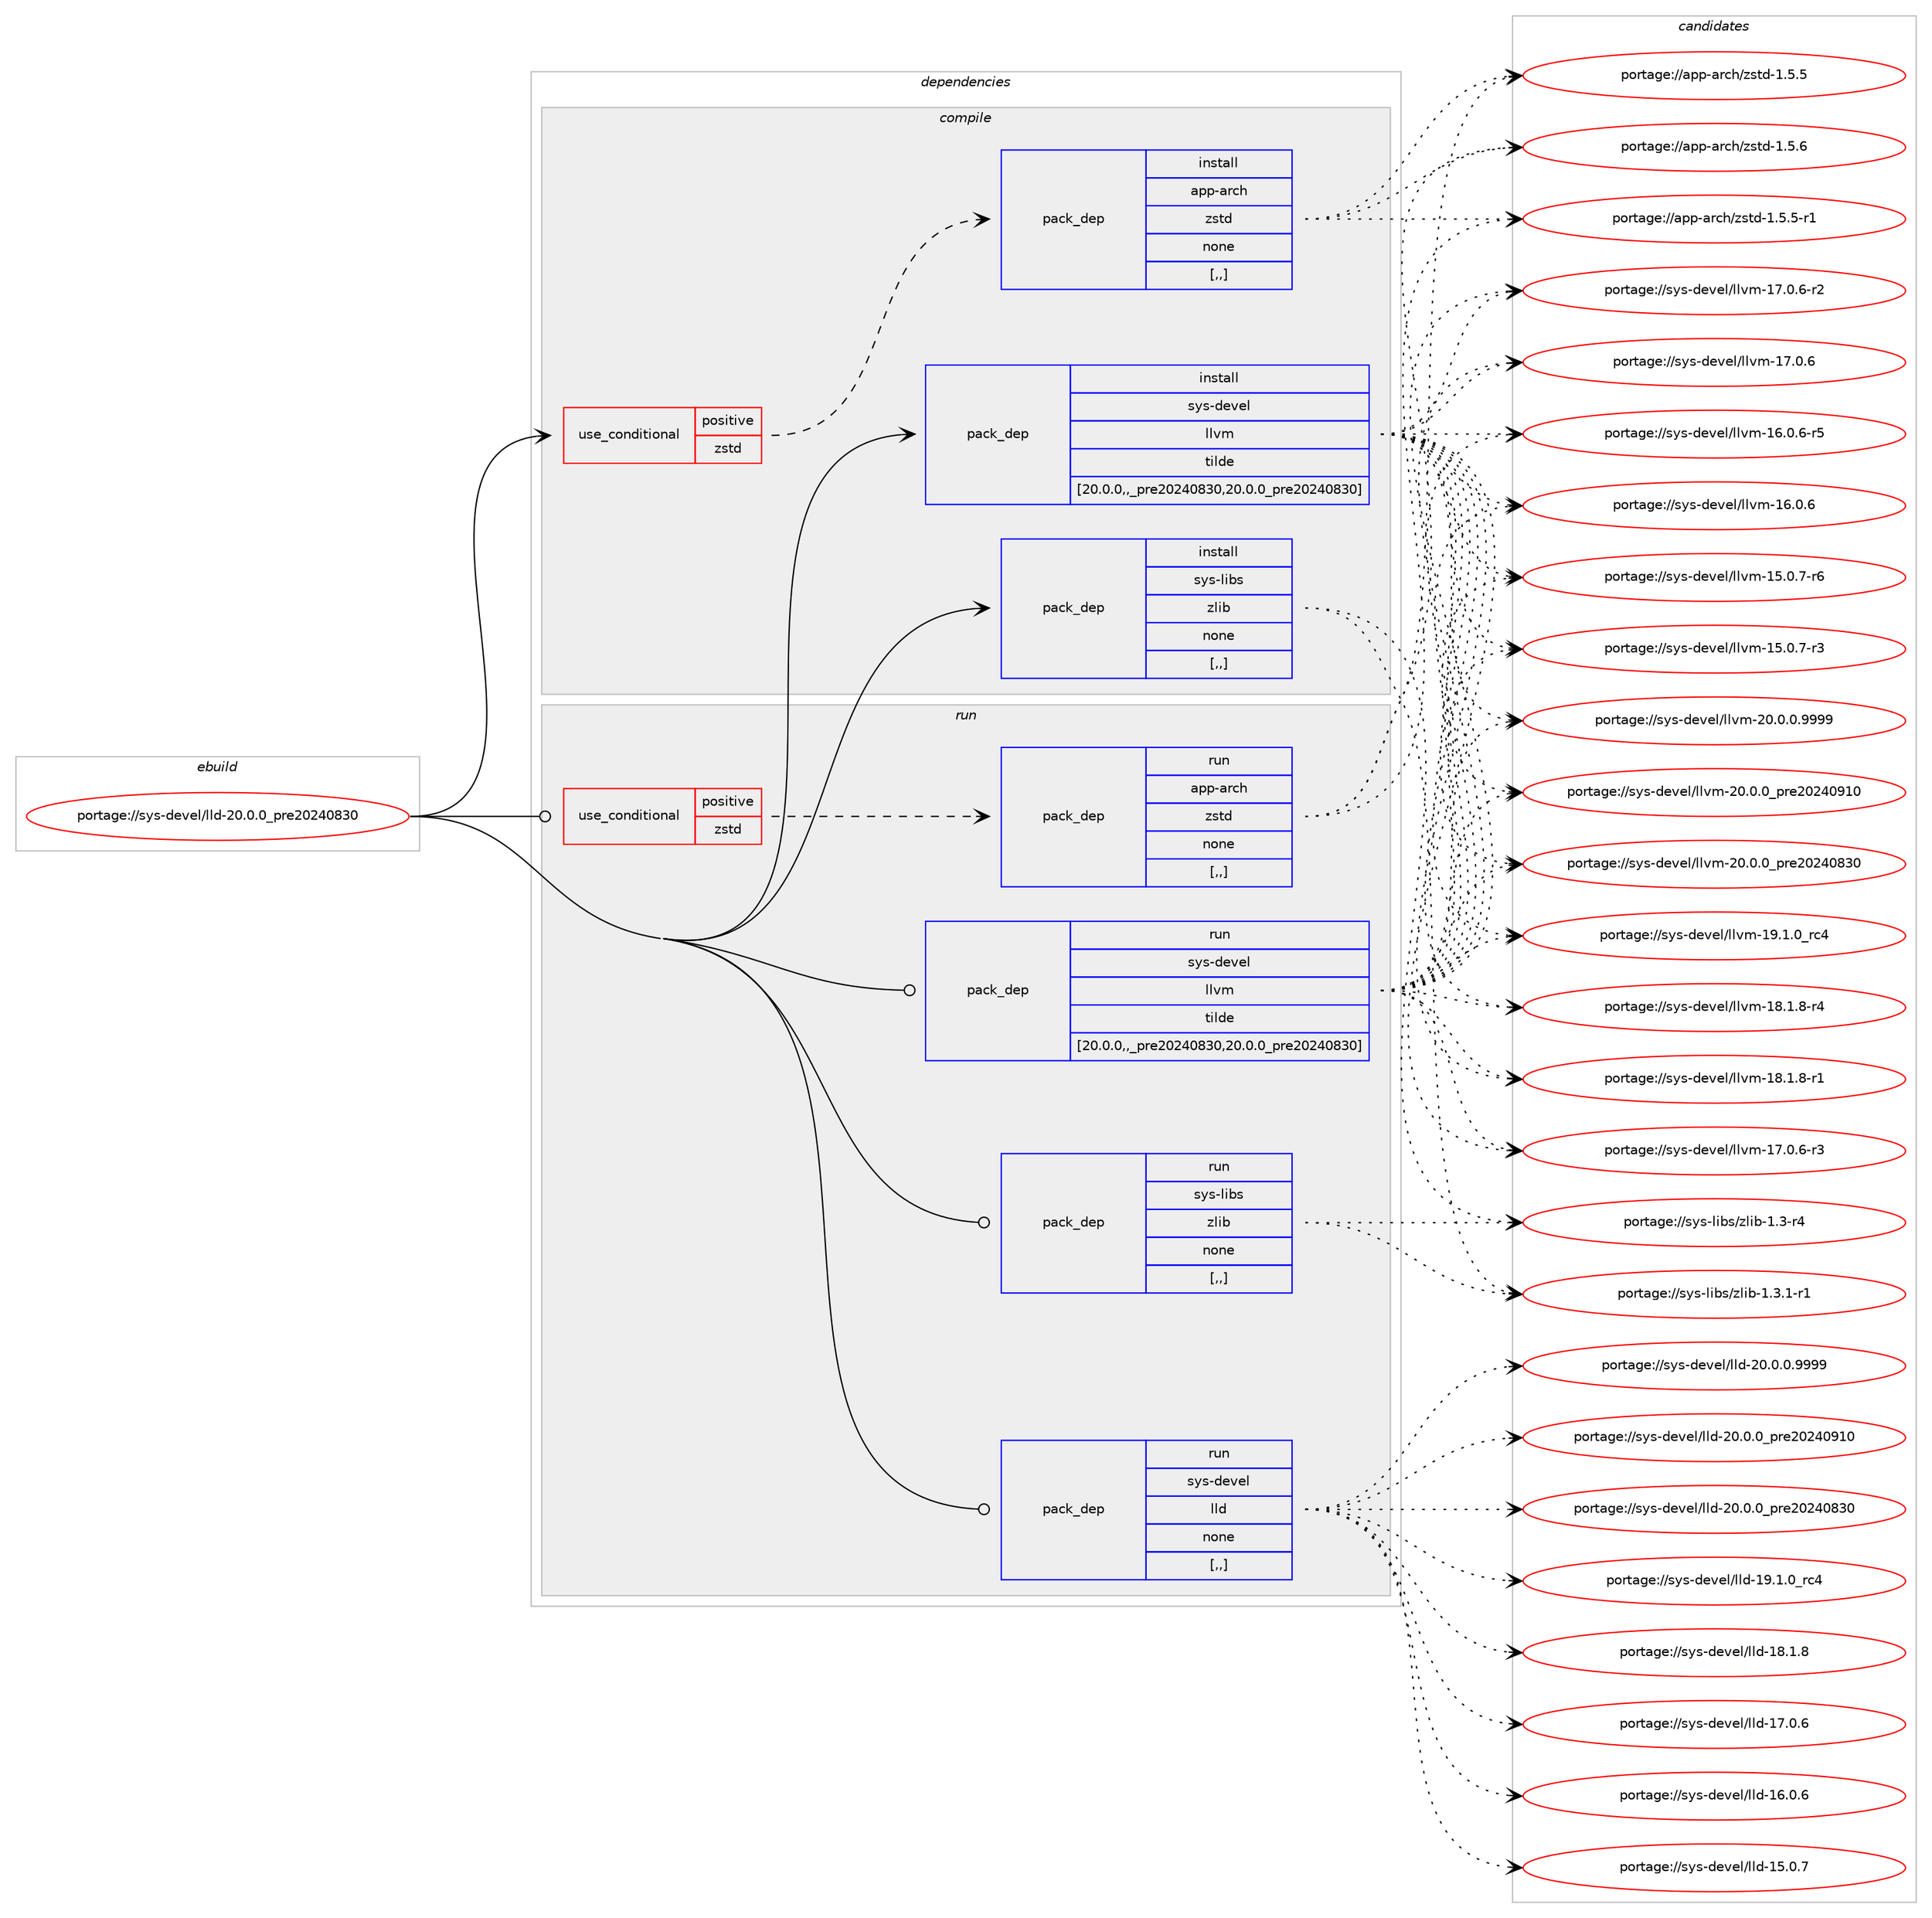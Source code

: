 digraph prolog {

# *************
# Graph options
# *************

newrank=true;
concentrate=true;
compound=true;
graph [rankdir=LR,fontname=Helvetica,fontsize=10,ranksep=1.5];#, ranksep=2.5, nodesep=0.2];
edge  [arrowhead=vee];
node  [fontname=Helvetica,fontsize=10];

# **********
# The ebuild
# **********

subgraph cluster_leftcol {
color=gray;
label=<<i>ebuild</i>>;
id [label="portage://sys-devel/lld-20.0.0_pre20240830", color=red, width=4, href="../sys-devel/lld-20.0.0_pre20240830.svg"];
}

# ****************
# The dependencies
# ****************

subgraph cluster_midcol {
color=gray;
label=<<i>dependencies</i>>;
subgraph cluster_compile {
fillcolor="#eeeeee";
style=filled;
label=<<i>compile</i>>;
subgraph cond249829 {
dependency945598 [label=<<TABLE BORDER="0" CELLBORDER="1" CELLSPACING="0" CELLPADDING="4"><TR><TD ROWSPAN="3" CELLPADDING="10">use_conditional</TD></TR><TR><TD>positive</TD></TR><TR><TD>zstd</TD></TR></TABLE>>, shape=none, color=red];
subgraph pack689075 {
dependency945599 [label=<<TABLE BORDER="0" CELLBORDER="1" CELLSPACING="0" CELLPADDING="4" WIDTH="220"><TR><TD ROWSPAN="6" CELLPADDING="30">pack_dep</TD></TR><TR><TD WIDTH="110">install</TD></TR><TR><TD>app-arch</TD></TR><TR><TD>zstd</TD></TR><TR><TD>none</TD></TR><TR><TD>[,,]</TD></TR></TABLE>>, shape=none, color=blue];
}
dependency945598:e -> dependency945599:w [weight=20,style="dashed",arrowhead="vee"];
}
id:e -> dependency945598:w [weight=20,style="solid",arrowhead="vee"];
subgraph pack689076 {
dependency945600 [label=<<TABLE BORDER="0" CELLBORDER="1" CELLSPACING="0" CELLPADDING="4" WIDTH="220"><TR><TD ROWSPAN="6" CELLPADDING="30">pack_dep</TD></TR><TR><TD WIDTH="110">install</TD></TR><TR><TD>sys-devel</TD></TR><TR><TD>llvm</TD></TR><TR><TD>tilde</TD></TR><TR><TD>[20.0.0,,_pre20240830,20.0.0_pre20240830]</TD></TR></TABLE>>, shape=none, color=blue];
}
id:e -> dependency945600:w [weight=20,style="solid",arrowhead="vee"];
subgraph pack689077 {
dependency945601 [label=<<TABLE BORDER="0" CELLBORDER="1" CELLSPACING="0" CELLPADDING="4" WIDTH="220"><TR><TD ROWSPAN="6" CELLPADDING="30">pack_dep</TD></TR><TR><TD WIDTH="110">install</TD></TR><TR><TD>sys-libs</TD></TR><TR><TD>zlib</TD></TR><TR><TD>none</TD></TR><TR><TD>[,,]</TD></TR></TABLE>>, shape=none, color=blue];
}
id:e -> dependency945601:w [weight=20,style="solid",arrowhead="vee"];
}
subgraph cluster_compileandrun {
fillcolor="#eeeeee";
style=filled;
label=<<i>compile and run</i>>;
}
subgraph cluster_run {
fillcolor="#eeeeee";
style=filled;
label=<<i>run</i>>;
subgraph cond249830 {
dependency945602 [label=<<TABLE BORDER="0" CELLBORDER="1" CELLSPACING="0" CELLPADDING="4"><TR><TD ROWSPAN="3" CELLPADDING="10">use_conditional</TD></TR><TR><TD>positive</TD></TR><TR><TD>zstd</TD></TR></TABLE>>, shape=none, color=red];
subgraph pack689078 {
dependency945603 [label=<<TABLE BORDER="0" CELLBORDER="1" CELLSPACING="0" CELLPADDING="4" WIDTH="220"><TR><TD ROWSPAN="6" CELLPADDING="30">pack_dep</TD></TR><TR><TD WIDTH="110">run</TD></TR><TR><TD>app-arch</TD></TR><TR><TD>zstd</TD></TR><TR><TD>none</TD></TR><TR><TD>[,,]</TD></TR></TABLE>>, shape=none, color=blue];
}
dependency945602:e -> dependency945603:w [weight=20,style="dashed",arrowhead="vee"];
}
id:e -> dependency945602:w [weight=20,style="solid",arrowhead="odot"];
subgraph pack689079 {
dependency945604 [label=<<TABLE BORDER="0" CELLBORDER="1" CELLSPACING="0" CELLPADDING="4" WIDTH="220"><TR><TD ROWSPAN="6" CELLPADDING="30">pack_dep</TD></TR><TR><TD WIDTH="110">run</TD></TR><TR><TD>sys-devel</TD></TR><TR><TD>llvm</TD></TR><TR><TD>tilde</TD></TR><TR><TD>[20.0.0,,_pre20240830,20.0.0_pre20240830]</TD></TR></TABLE>>, shape=none, color=blue];
}
id:e -> dependency945604:w [weight=20,style="solid",arrowhead="odot"];
subgraph pack689080 {
dependency945605 [label=<<TABLE BORDER="0" CELLBORDER="1" CELLSPACING="0" CELLPADDING="4" WIDTH="220"><TR><TD ROWSPAN="6" CELLPADDING="30">pack_dep</TD></TR><TR><TD WIDTH="110">run</TD></TR><TR><TD>sys-libs</TD></TR><TR><TD>zlib</TD></TR><TR><TD>none</TD></TR><TR><TD>[,,]</TD></TR></TABLE>>, shape=none, color=blue];
}
id:e -> dependency945605:w [weight=20,style="solid",arrowhead="odot"];
subgraph pack689081 {
dependency945606 [label=<<TABLE BORDER="0" CELLBORDER="1" CELLSPACING="0" CELLPADDING="4" WIDTH="220"><TR><TD ROWSPAN="6" CELLPADDING="30">pack_dep</TD></TR><TR><TD WIDTH="110">run</TD></TR><TR><TD>sys-devel</TD></TR><TR><TD>lld</TD></TR><TR><TD>none</TD></TR><TR><TD>[,,]</TD></TR></TABLE>>, shape=none, color=blue];
}
id:e -> dependency945606:w [weight=20,style="solid",arrowhead="odot"];
}
}

# **************
# The candidates
# **************

subgraph cluster_choices {
rank=same;
color=gray;
label=<<i>candidates</i>>;

subgraph choice689075 {
color=black;
nodesep=1;
choice9711211245971149910447122115116100454946534654 [label="portage://app-arch/zstd-1.5.6", color=red, width=4,href="../app-arch/zstd-1.5.6.svg"];
choice97112112459711499104471221151161004549465346534511449 [label="portage://app-arch/zstd-1.5.5-r1", color=red, width=4,href="../app-arch/zstd-1.5.5-r1.svg"];
choice9711211245971149910447122115116100454946534653 [label="portage://app-arch/zstd-1.5.5", color=red, width=4,href="../app-arch/zstd-1.5.5.svg"];
dependency945599:e -> choice9711211245971149910447122115116100454946534654:w [style=dotted,weight="100"];
dependency945599:e -> choice97112112459711499104471221151161004549465346534511449:w [style=dotted,weight="100"];
dependency945599:e -> choice9711211245971149910447122115116100454946534653:w [style=dotted,weight="100"];
}
subgraph choice689076 {
color=black;
nodesep=1;
choice1151211154510010111810110847108108118109455048464846484657575757 [label="portage://sys-devel/llvm-20.0.0.9999", color=red, width=4,href="../sys-devel/llvm-20.0.0.9999.svg"];
choice115121115451001011181011084710810811810945504846484648951121141015048505248574948 [label="portage://sys-devel/llvm-20.0.0_pre20240910", color=red, width=4,href="../sys-devel/llvm-20.0.0_pre20240910.svg"];
choice115121115451001011181011084710810811810945504846484648951121141015048505248565148 [label="portage://sys-devel/llvm-20.0.0_pre20240830", color=red, width=4,href="../sys-devel/llvm-20.0.0_pre20240830.svg"];
choice115121115451001011181011084710810811810945495746494648951149952 [label="portage://sys-devel/llvm-19.1.0_rc4", color=red, width=4,href="../sys-devel/llvm-19.1.0_rc4.svg"];
choice1151211154510010111810110847108108118109454956464946564511452 [label="portage://sys-devel/llvm-18.1.8-r4", color=red, width=4,href="../sys-devel/llvm-18.1.8-r4.svg"];
choice1151211154510010111810110847108108118109454956464946564511449 [label="portage://sys-devel/llvm-18.1.8-r1", color=red, width=4,href="../sys-devel/llvm-18.1.8-r1.svg"];
choice1151211154510010111810110847108108118109454955464846544511451 [label="portage://sys-devel/llvm-17.0.6-r3", color=red, width=4,href="../sys-devel/llvm-17.0.6-r3.svg"];
choice1151211154510010111810110847108108118109454955464846544511450 [label="portage://sys-devel/llvm-17.0.6-r2", color=red, width=4,href="../sys-devel/llvm-17.0.6-r2.svg"];
choice115121115451001011181011084710810811810945495546484654 [label="portage://sys-devel/llvm-17.0.6", color=red, width=4,href="../sys-devel/llvm-17.0.6.svg"];
choice1151211154510010111810110847108108118109454954464846544511453 [label="portage://sys-devel/llvm-16.0.6-r5", color=red, width=4,href="../sys-devel/llvm-16.0.6-r5.svg"];
choice115121115451001011181011084710810811810945495446484654 [label="portage://sys-devel/llvm-16.0.6", color=red, width=4,href="../sys-devel/llvm-16.0.6.svg"];
choice1151211154510010111810110847108108118109454953464846554511454 [label="portage://sys-devel/llvm-15.0.7-r6", color=red, width=4,href="../sys-devel/llvm-15.0.7-r6.svg"];
choice1151211154510010111810110847108108118109454953464846554511451 [label="portage://sys-devel/llvm-15.0.7-r3", color=red, width=4,href="../sys-devel/llvm-15.0.7-r3.svg"];
dependency945600:e -> choice1151211154510010111810110847108108118109455048464846484657575757:w [style=dotted,weight="100"];
dependency945600:e -> choice115121115451001011181011084710810811810945504846484648951121141015048505248574948:w [style=dotted,weight="100"];
dependency945600:e -> choice115121115451001011181011084710810811810945504846484648951121141015048505248565148:w [style=dotted,weight="100"];
dependency945600:e -> choice115121115451001011181011084710810811810945495746494648951149952:w [style=dotted,weight="100"];
dependency945600:e -> choice1151211154510010111810110847108108118109454956464946564511452:w [style=dotted,weight="100"];
dependency945600:e -> choice1151211154510010111810110847108108118109454956464946564511449:w [style=dotted,weight="100"];
dependency945600:e -> choice1151211154510010111810110847108108118109454955464846544511451:w [style=dotted,weight="100"];
dependency945600:e -> choice1151211154510010111810110847108108118109454955464846544511450:w [style=dotted,weight="100"];
dependency945600:e -> choice115121115451001011181011084710810811810945495546484654:w [style=dotted,weight="100"];
dependency945600:e -> choice1151211154510010111810110847108108118109454954464846544511453:w [style=dotted,weight="100"];
dependency945600:e -> choice115121115451001011181011084710810811810945495446484654:w [style=dotted,weight="100"];
dependency945600:e -> choice1151211154510010111810110847108108118109454953464846554511454:w [style=dotted,weight="100"];
dependency945600:e -> choice1151211154510010111810110847108108118109454953464846554511451:w [style=dotted,weight="100"];
}
subgraph choice689077 {
color=black;
nodesep=1;
choice115121115451081059811547122108105984549465146494511449 [label="portage://sys-libs/zlib-1.3.1-r1", color=red, width=4,href="../sys-libs/zlib-1.3.1-r1.svg"];
choice11512111545108105981154712210810598454946514511452 [label="portage://sys-libs/zlib-1.3-r4", color=red, width=4,href="../sys-libs/zlib-1.3-r4.svg"];
dependency945601:e -> choice115121115451081059811547122108105984549465146494511449:w [style=dotted,weight="100"];
dependency945601:e -> choice11512111545108105981154712210810598454946514511452:w [style=dotted,weight="100"];
}
subgraph choice689078 {
color=black;
nodesep=1;
choice9711211245971149910447122115116100454946534654 [label="portage://app-arch/zstd-1.5.6", color=red, width=4,href="../app-arch/zstd-1.5.6.svg"];
choice97112112459711499104471221151161004549465346534511449 [label="portage://app-arch/zstd-1.5.5-r1", color=red, width=4,href="../app-arch/zstd-1.5.5-r1.svg"];
choice9711211245971149910447122115116100454946534653 [label="portage://app-arch/zstd-1.5.5", color=red, width=4,href="../app-arch/zstd-1.5.5.svg"];
dependency945603:e -> choice9711211245971149910447122115116100454946534654:w [style=dotted,weight="100"];
dependency945603:e -> choice97112112459711499104471221151161004549465346534511449:w [style=dotted,weight="100"];
dependency945603:e -> choice9711211245971149910447122115116100454946534653:w [style=dotted,weight="100"];
}
subgraph choice689079 {
color=black;
nodesep=1;
choice1151211154510010111810110847108108118109455048464846484657575757 [label="portage://sys-devel/llvm-20.0.0.9999", color=red, width=4,href="../sys-devel/llvm-20.0.0.9999.svg"];
choice115121115451001011181011084710810811810945504846484648951121141015048505248574948 [label="portage://sys-devel/llvm-20.0.0_pre20240910", color=red, width=4,href="../sys-devel/llvm-20.0.0_pre20240910.svg"];
choice115121115451001011181011084710810811810945504846484648951121141015048505248565148 [label="portage://sys-devel/llvm-20.0.0_pre20240830", color=red, width=4,href="../sys-devel/llvm-20.0.0_pre20240830.svg"];
choice115121115451001011181011084710810811810945495746494648951149952 [label="portage://sys-devel/llvm-19.1.0_rc4", color=red, width=4,href="../sys-devel/llvm-19.1.0_rc4.svg"];
choice1151211154510010111810110847108108118109454956464946564511452 [label="portage://sys-devel/llvm-18.1.8-r4", color=red, width=4,href="../sys-devel/llvm-18.1.8-r4.svg"];
choice1151211154510010111810110847108108118109454956464946564511449 [label="portage://sys-devel/llvm-18.1.8-r1", color=red, width=4,href="../sys-devel/llvm-18.1.8-r1.svg"];
choice1151211154510010111810110847108108118109454955464846544511451 [label="portage://sys-devel/llvm-17.0.6-r3", color=red, width=4,href="../sys-devel/llvm-17.0.6-r3.svg"];
choice1151211154510010111810110847108108118109454955464846544511450 [label="portage://sys-devel/llvm-17.0.6-r2", color=red, width=4,href="../sys-devel/llvm-17.0.6-r2.svg"];
choice115121115451001011181011084710810811810945495546484654 [label="portage://sys-devel/llvm-17.0.6", color=red, width=4,href="../sys-devel/llvm-17.0.6.svg"];
choice1151211154510010111810110847108108118109454954464846544511453 [label="portage://sys-devel/llvm-16.0.6-r5", color=red, width=4,href="../sys-devel/llvm-16.0.6-r5.svg"];
choice115121115451001011181011084710810811810945495446484654 [label="portage://sys-devel/llvm-16.0.6", color=red, width=4,href="../sys-devel/llvm-16.0.6.svg"];
choice1151211154510010111810110847108108118109454953464846554511454 [label="portage://sys-devel/llvm-15.0.7-r6", color=red, width=4,href="../sys-devel/llvm-15.0.7-r6.svg"];
choice1151211154510010111810110847108108118109454953464846554511451 [label="portage://sys-devel/llvm-15.0.7-r3", color=red, width=4,href="../sys-devel/llvm-15.0.7-r3.svg"];
dependency945604:e -> choice1151211154510010111810110847108108118109455048464846484657575757:w [style=dotted,weight="100"];
dependency945604:e -> choice115121115451001011181011084710810811810945504846484648951121141015048505248574948:w [style=dotted,weight="100"];
dependency945604:e -> choice115121115451001011181011084710810811810945504846484648951121141015048505248565148:w [style=dotted,weight="100"];
dependency945604:e -> choice115121115451001011181011084710810811810945495746494648951149952:w [style=dotted,weight="100"];
dependency945604:e -> choice1151211154510010111810110847108108118109454956464946564511452:w [style=dotted,weight="100"];
dependency945604:e -> choice1151211154510010111810110847108108118109454956464946564511449:w [style=dotted,weight="100"];
dependency945604:e -> choice1151211154510010111810110847108108118109454955464846544511451:w [style=dotted,weight="100"];
dependency945604:e -> choice1151211154510010111810110847108108118109454955464846544511450:w [style=dotted,weight="100"];
dependency945604:e -> choice115121115451001011181011084710810811810945495546484654:w [style=dotted,weight="100"];
dependency945604:e -> choice1151211154510010111810110847108108118109454954464846544511453:w [style=dotted,weight="100"];
dependency945604:e -> choice115121115451001011181011084710810811810945495446484654:w [style=dotted,weight="100"];
dependency945604:e -> choice1151211154510010111810110847108108118109454953464846554511454:w [style=dotted,weight="100"];
dependency945604:e -> choice1151211154510010111810110847108108118109454953464846554511451:w [style=dotted,weight="100"];
}
subgraph choice689080 {
color=black;
nodesep=1;
choice115121115451081059811547122108105984549465146494511449 [label="portage://sys-libs/zlib-1.3.1-r1", color=red, width=4,href="../sys-libs/zlib-1.3.1-r1.svg"];
choice11512111545108105981154712210810598454946514511452 [label="portage://sys-libs/zlib-1.3-r4", color=red, width=4,href="../sys-libs/zlib-1.3-r4.svg"];
dependency945605:e -> choice115121115451081059811547122108105984549465146494511449:w [style=dotted,weight="100"];
dependency945605:e -> choice11512111545108105981154712210810598454946514511452:w [style=dotted,weight="100"];
}
subgraph choice689081 {
color=black;
nodesep=1;
choice1151211154510010111810110847108108100455048464846484657575757 [label="portage://sys-devel/lld-20.0.0.9999", color=red, width=4,href="../sys-devel/lld-20.0.0.9999.svg"];
choice115121115451001011181011084710810810045504846484648951121141015048505248574948 [label="portage://sys-devel/lld-20.0.0_pre20240910", color=red, width=4,href="../sys-devel/lld-20.0.0_pre20240910.svg"];
choice115121115451001011181011084710810810045504846484648951121141015048505248565148 [label="portage://sys-devel/lld-20.0.0_pre20240830", color=red, width=4,href="../sys-devel/lld-20.0.0_pre20240830.svg"];
choice115121115451001011181011084710810810045495746494648951149952 [label="portage://sys-devel/lld-19.1.0_rc4", color=red, width=4,href="../sys-devel/lld-19.1.0_rc4.svg"];
choice115121115451001011181011084710810810045495646494656 [label="portage://sys-devel/lld-18.1.8", color=red, width=4,href="../sys-devel/lld-18.1.8.svg"];
choice115121115451001011181011084710810810045495546484654 [label="portage://sys-devel/lld-17.0.6", color=red, width=4,href="../sys-devel/lld-17.0.6.svg"];
choice115121115451001011181011084710810810045495446484654 [label="portage://sys-devel/lld-16.0.6", color=red, width=4,href="../sys-devel/lld-16.0.6.svg"];
choice115121115451001011181011084710810810045495346484655 [label="portage://sys-devel/lld-15.0.7", color=red, width=4,href="../sys-devel/lld-15.0.7.svg"];
dependency945606:e -> choice1151211154510010111810110847108108100455048464846484657575757:w [style=dotted,weight="100"];
dependency945606:e -> choice115121115451001011181011084710810810045504846484648951121141015048505248574948:w [style=dotted,weight="100"];
dependency945606:e -> choice115121115451001011181011084710810810045504846484648951121141015048505248565148:w [style=dotted,weight="100"];
dependency945606:e -> choice115121115451001011181011084710810810045495746494648951149952:w [style=dotted,weight="100"];
dependency945606:e -> choice115121115451001011181011084710810810045495646494656:w [style=dotted,weight="100"];
dependency945606:e -> choice115121115451001011181011084710810810045495546484654:w [style=dotted,weight="100"];
dependency945606:e -> choice115121115451001011181011084710810810045495446484654:w [style=dotted,weight="100"];
dependency945606:e -> choice115121115451001011181011084710810810045495346484655:w [style=dotted,weight="100"];
}
}

}
